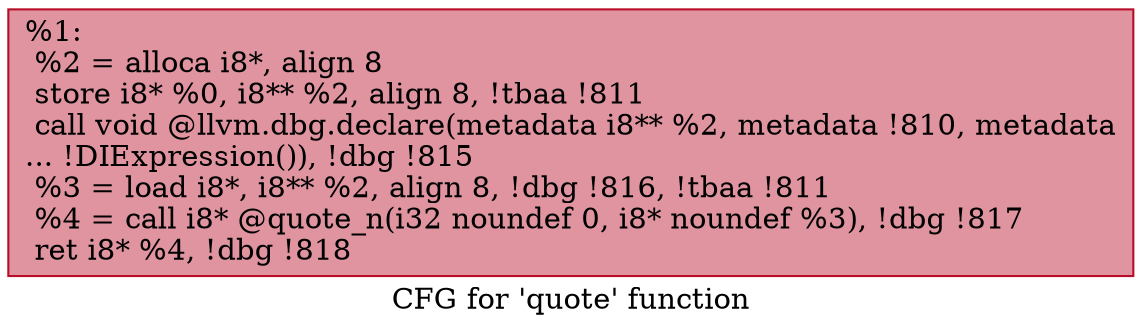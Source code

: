 digraph "CFG for 'quote' function" {
	label="CFG for 'quote' function";

	Node0x836d20 [shape=record,color="#b70d28ff", style=filled, fillcolor="#b70d2870",label="{%1:\l  %2 = alloca i8*, align 8\l  store i8* %0, i8** %2, align 8, !tbaa !811\l  call void @llvm.dbg.declare(metadata i8** %2, metadata !810, metadata\l... !DIExpression()), !dbg !815\l  %3 = load i8*, i8** %2, align 8, !dbg !816, !tbaa !811\l  %4 = call i8* @quote_n(i32 noundef 0, i8* noundef %3), !dbg !817\l  ret i8* %4, !dbg !818\l}"];
}
